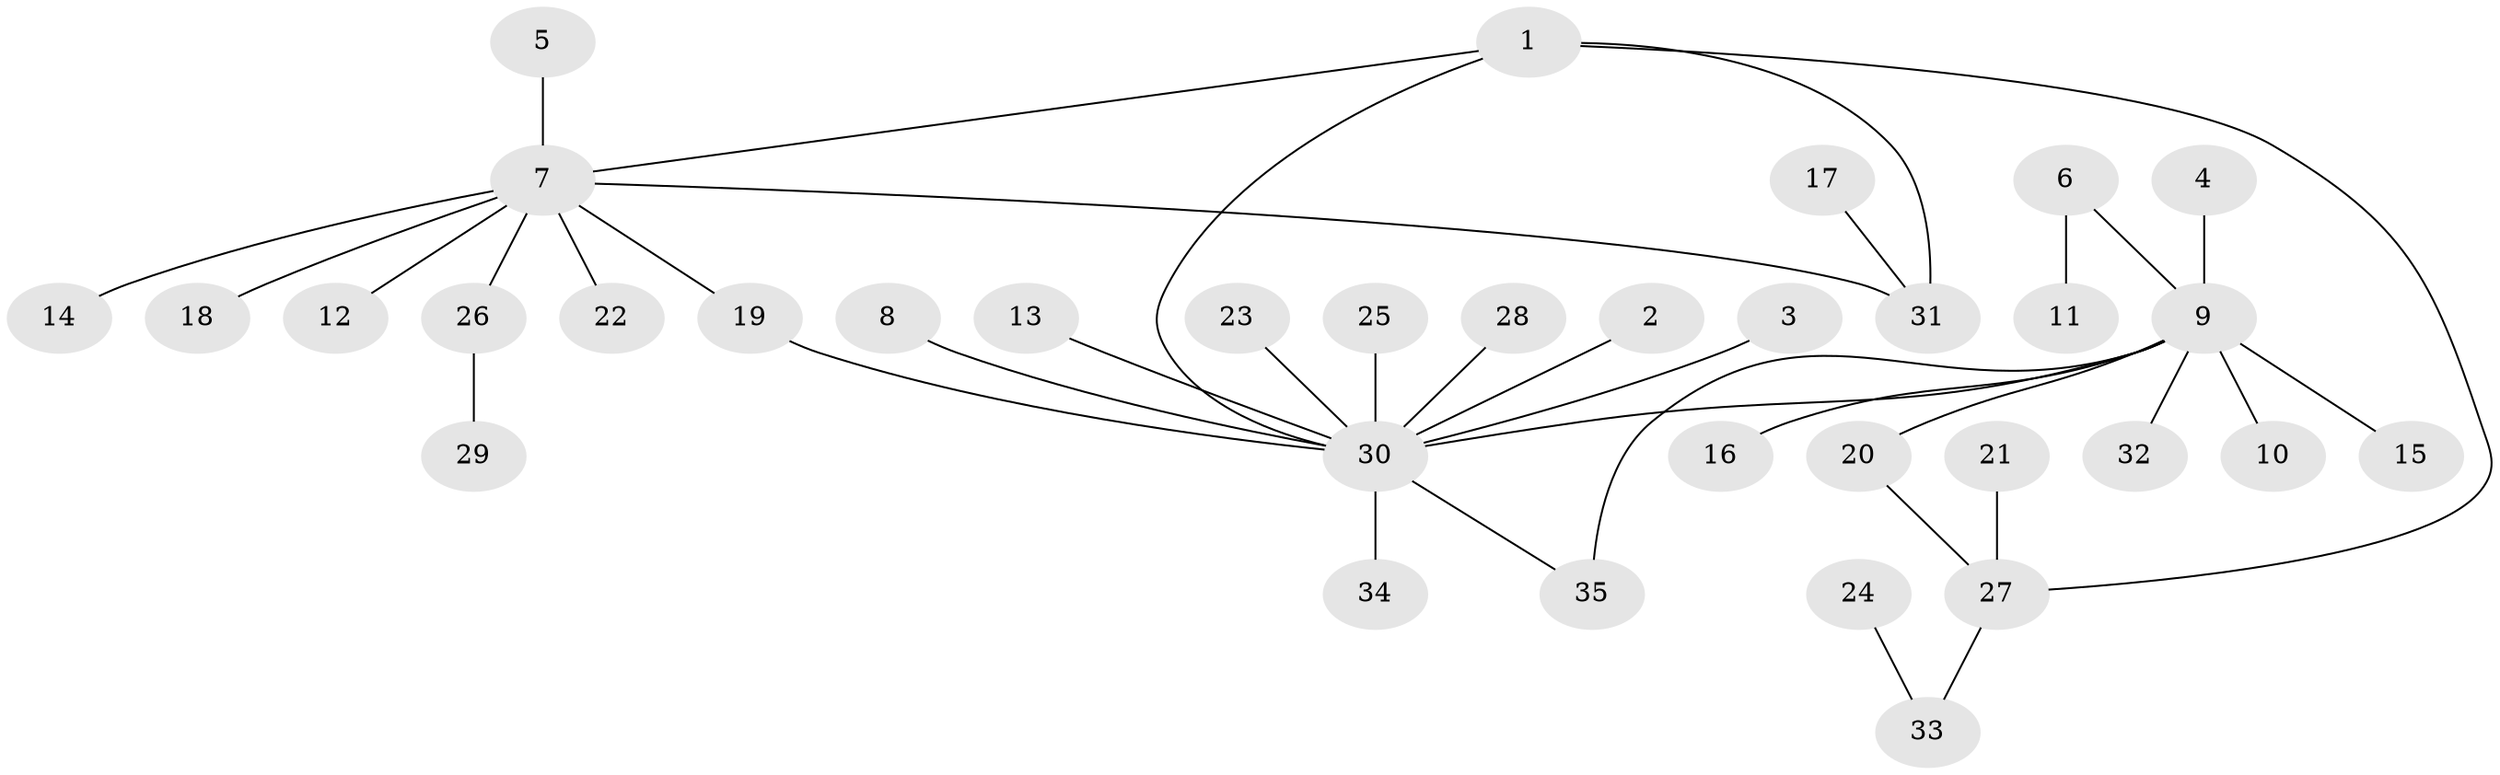 // original degree distribution, {10: 0.034482758620689655, 14: 0.017241379310344827, 4: 0.017241379310344827, 1: 0.6206896551724138, 3: 0.10344827586206896, 6: 0.034482758620689655, 2: 0.1724137931034483}
// Generated by graph-tools (version 1.1) at 2025/36/03/04/25 23:36:47]
// undirected, 35 vertices, 38 edges
graph export_dot {
  node [color=gray90,style=filled];
  1;
  2;
  3;
  4;
  5;
  6;
  7;
  8;
  9;
  10;
  11;
  12;
  13;
  14;
  15;
  16;
  17;
  18;
  19;
  20;
  21;
  22;
  23;
  24;
  25;
  26;
  27;
  28;
  29;
  30;
  31;
  32;
  33;
  34;
  35;
  1 -- 7 [weight=1.0];
  1 -- 27 [weight=1.0];
  1 -- 30 [weight=1.0];
  1 -- 31 [weight=1.0];
  2 -- 30 [weight=1.0];
  3 -- 30 [weight=1.0];
  4 -- 9 [weight=1.0];
  5 -- 7 [weight=1.0];
  6 -- 9 [weight=1.0];
  6 -- 11 [weight=1.0];
  7 -- 12 [weight=1.0];
  7 -- 14 [weight=1.0];
  7 -- 18 [weight=1.0];
  7 -- 19 [weight=1.0];
  7 -- 22 [weight=1.0];
  7 -- 26 [weight=1.0];
  7 -- 31 [weight=1.0];
  8 -- 30 [weight=1.0];
  9 -- 10 [weight=1.0];
  9 -- 15 [weight=1.0];
  9 -- 16 [weight=1.0];
  9 -- 20 [weight=1.0];
  9 -- 30 [weight=1.0];
  9 -- 32 [weight=1.0];
  9 -- 35 [weight=1.0];
  13 -- 30 [weight=1.0];
  17 -- 31 [weight=1.0];
  19 -- 30 [weight=1.0];
  20 -- 27 [weight=1.0];
  21 -- 27 [weight=1.0];
  23 -- 30 [weight=1.0];
  24 -- 33 [weight=1.0];
  25 -- 30 [weight=1.0];
  26 -- 29 [weight=1.0];
  27 -- 33 [weight=1.0];
  28 -- 30 [weight=1.0];
  30 -- 34 [weight=1.0];
  30 -- 35 [weight=1.0];
}
